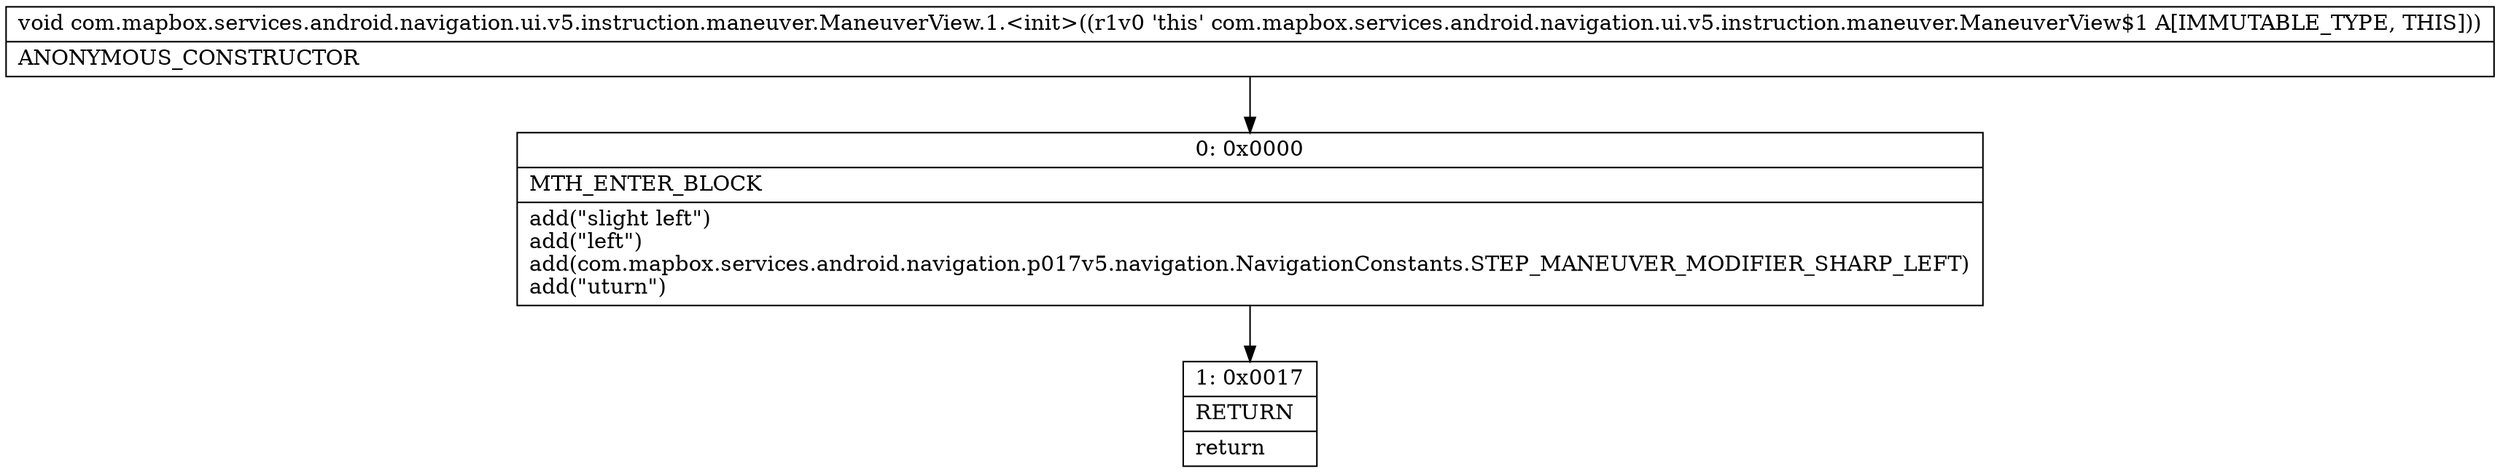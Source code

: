 digraph "CFG forcom.mapbox.services.android.navigation.ui.v5.instruction.maneuver.ManeuverView.1.\<init\>()V" {
Node_0 [shape=record,label="{0\:\ 0x0000|MTH_ENTER_BLOCK\l|add(\"slight left\")\ladd(\"left\")\ladd(com.mapbox.services.android.navigation.p017v5.navigation.NavigationConstants.STEP_MANEUVER_MODIFIER_SHARP_LEFT)\ladd(\"uturn\")\l}"];
Node_1 [shape=record,label="{1\:\ 0x0017|RETURN\l|return\l}"];
MethodNode[shape=record,label="{void com.mapbox.services.android.navigation.ui.v5.instruction.maneuver.ManeuverView.1.\<init\>((r1v0 'this' com.mapbox.services.android.navigation.ui.v5.instruction.maneuver.ManeuverView$1 A[IMMUTABLE_TYPE, THIS]))  | ANONYMOUS_CONSTRUCTOR\l}"];
MethodNode -> Node_0;
Node_0 -> Node_1;
}

